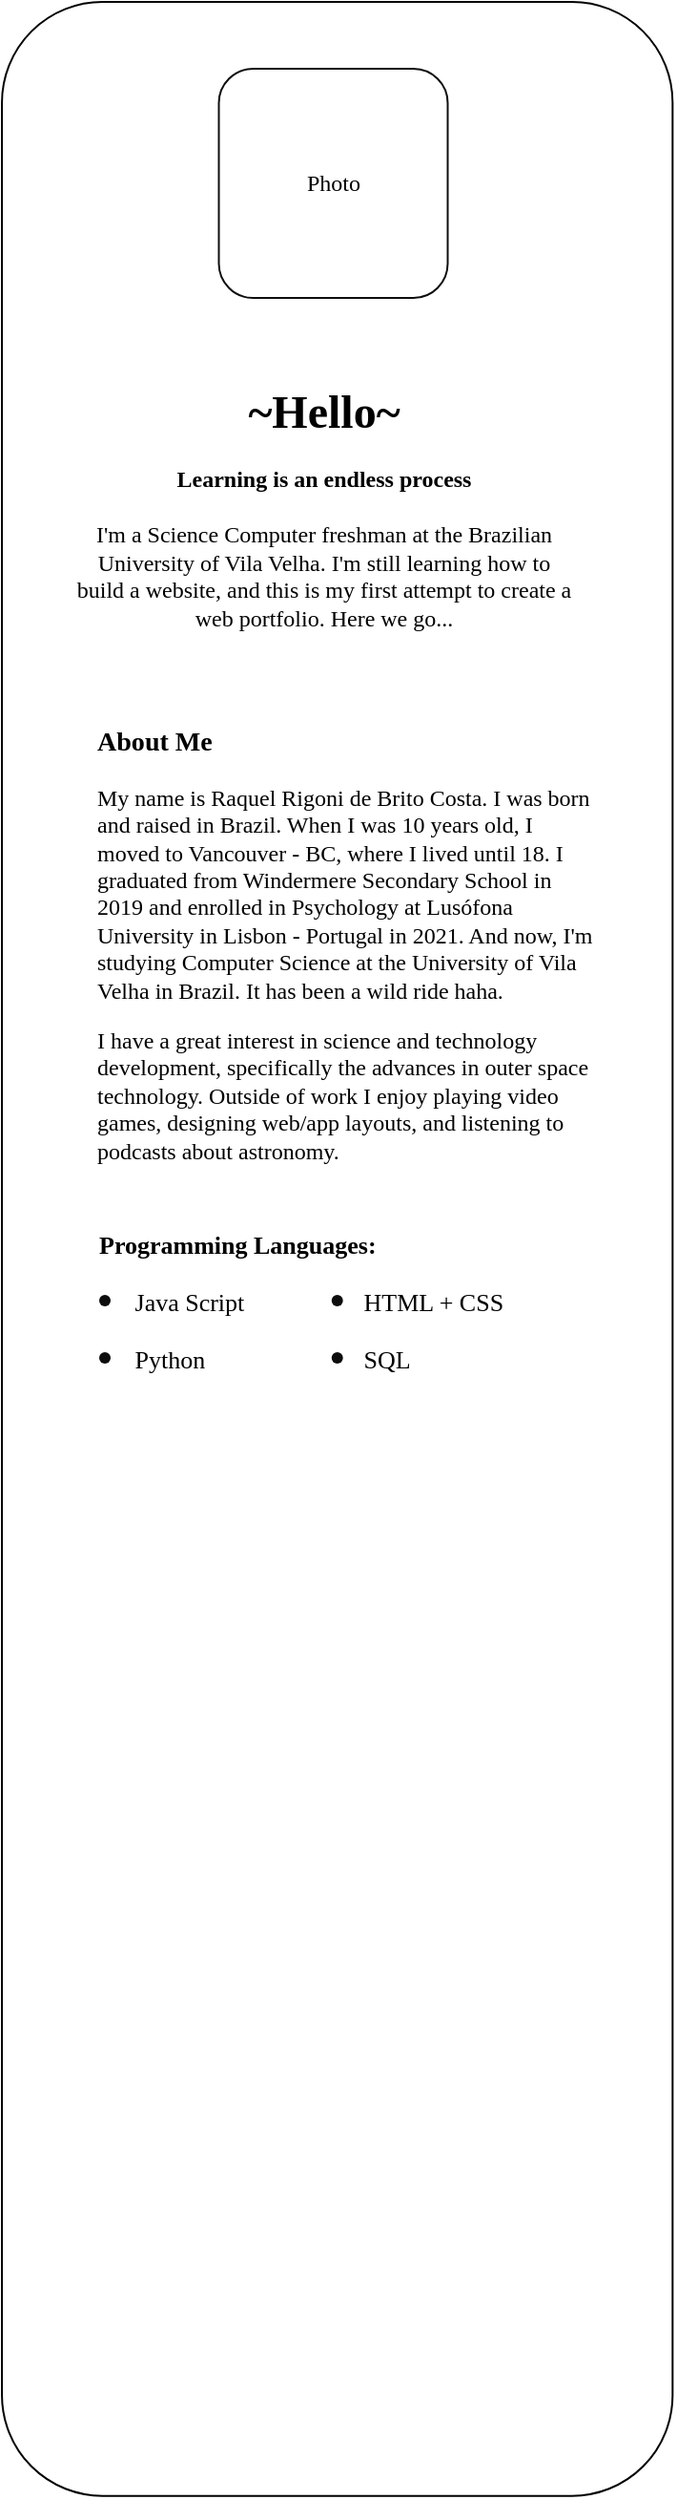 <mxfile version="20.2.5" type="github">
  <diagram id="Zk_9r5JQN1q4R0DaMTSa" name="Page-1">
    <mxGraphModel dx="1038" dy="619" grid="1" gridSize="10" guides="1" tooltips="1" connect="1" arrows="1" fold="1" page="1" pageScale="1" pageWidth="827" pageHeight="1169" math="0" shadow="0">
      <root>
        <mxCell id="0" />
        <mxCell id="1" parent="0" />
        <mxCell id="GfLxlEOh-HePHIYTMGW_-10" value="" style="rounded=1;whiteSpace=wrap;html=1;rotation=90;shadow=0;glass=0;sketch=0;gradientDirection=east;fontColor=none;noLabel=1;" vertex="1" parent="1">
          <mxGeometry x="-232.07" y="522.1" width="1305.85" height="351.66" as="geometry" />
        </mxCell>
        <mxCell id="GfLxlEOh-HePHIYTMGW_-25" value="&lt;h1 style=&quot;&quot;&gt;~Hello~&lt;/h1&gt;&lt;div style=&quot;&quot;&gt;&lt;br&gt;&lt;/div&gt;&lt;p style=&quot;&quot;&gt;I&#39;m a Science Computer freshman at the Brazilian University of Vila Velha. I&#39;m still learning how to build a website, and this is my first attempt to create a web portfolio. Here we go...&lt;/p&gt;" style="text;html=1;spacing=5;spacingTop=-20;whiteSpace=wrap;overflow=hidden;rounded=0;opacity=95;fontFamily=Times New Roman;align=center;fontColor=default;" vertex="1" parent="1">
          <mxGeometry x="279" y="240" width="270" height="170" as="geometry" />
        </mxCell>
        <mxCell id="GfLxlEOh-HePHIYTMGW_-26" value="&lt;h4&gt;Learning is an endless process&lt;/h4&gt;" style="text;html=1;strokeColor=none;fillColor=none;align=center;verticalAlign=middle;whiteSpace=wrap;rounded=0;fontFamily=Times New Roman;opacity=95;fontColor=default;" vertex="1" parent="1">
          <mxGeometry x="334" y="280" width="160" height="30" as="geometry" />
        </mxCell>
        <mxCell id="GfLxlEOh-HePHIYTMGW_-28" value="" style="rounded=1;whiteSpace=wrap;html=1;shadow=0;glass=0;sketch=0;fontFamily=Times New Roman;fontColor=#000000;strokeColor=default;strokeWidth=1;fillColor=none;gradientColor=#28169C;gradientDirection=east;opacity=95;" vertex="1" parent="1">
          <mxGeometry x="358.76" y="80" width="120" height="120" as="geometry" />
        </mxCell>
        <mxCell id="GfLxlEOh-HePHIYTMGW_-29" value="Photo" style="text;html=1;strokeColor=none;fillColor=none;align=center;verticalAlign=middle;whiteSpace=wrap;rounded=0;shadow=0;glass=0;sketch=0;fontFamily=Times New Roman;fontColor=default;opacity=95;" vertex="1" parent="1">
          <mxGeometry x="388.76" y="125" width="60" height="30" as="geometry" />
        </mxCell>
        <mxCell id="GfLxlEOh-HePHIYTMGW_-31" value="&lt;h3 style=&quot;&quot;&gt;About Me&lt;/h3&gt;&lt;p style=&quot;&quot;&gt;My name is Raquel Rigoni de Brito Costa. I was born and raised in Brazil. When I was 10 years old, I moved to Vancouver - BC, where I lived until 18. I graduated from Windermere Secondary School in 2019 and enrolled in Psychology at Lusófona University in Lisbon - Portugal in 2021. And now, I&#39;m studying Computer Science at the University of Vila Velha in Brazil. It has been a wild ride haha.&amp;nbsp;&lt;br&gt;&lt;/p&gt;&lt;p&gt;I have a great interest in science and technology development, specifically the advances in outer space technology.&amp;nbsp;Outside of work I enjoy playing video games, designing web/app layouts, and listening to podcasts about astronomy.&lt;br&gt;&lt;/p&gt;&lt;div&gt;&lt;br&gt;&lt;/div&gt;" style="text;html=1;strokeColor=none;fillColor=none;spacing=5;spacingTop=-20;whiteSpace=wrap;overflow=hidden;rounded=0;shadow=0;glass=0;sketch=0;fontFamily=Times New Roman;fontColor=default;opacity=95;align=left;" vertex="1" parent="1">
          <mxGeometry x="290" y="420" width="270" height="240" as="geometry" />
        </mxCell>
        <mxCell id="GfLxlEOh-HePHIYTMGW_-32" value="Programming Languages:" style="text;strokeColor=none;fillColor=none;align=left;verticalAlign=middle;spacingLeft=4;spacingRight=4;overflow=hidden;points=[[0,0.5],[1,0.5]];portConstraint=eastwest;rotatable=0;shadow=0;glass=0;sketch=0;fontFamily=Times New Roman;fontColor=default;opacity=95;fontStyle=1;fontSize=13;" vertex="1" parent="1">
          <mxGeometry x="290" y="680" width="160" height="30" as="geometry" />
        </mxCell>
        <mxCell id="GfLxlEOh-HePHIYTMGW_-33" value="Java Script" style="text;strokeColor=none;fillColor=none;align=left;verticalAlign=middle;spacingLeft=4;spacingRight=4;overflow=hidden;points=[[0,0.5],[1,0.5]];portConstraint=eastwest;rotatable=0;shadow=0;glass=0;sketch=0;fontFamily=Times New Roman;fontSize=13;fontColor=default;opacity=95;" vertex="1" parent="1">
          <mxGeometry x="308.76" y="710" width="80" height="30" as="geometry" />
        </mxCell>
        <mxCell id="GfLxlEOh-HePHIYTMGW_-34" value="Python" style="text;strokeColor=none;fillColor=none;align=left;verticalAlign=middle;spacingLeft=4;spacingRight=4;overflow=hidden;points=[[0,0.5],[1,0.5]];portConstraint=eastwest;rotatable=0;shadow=0;glass=0;sketch=0;fontFamily=Times New Roman;fontSize=13;fontColor=default;opacity=95;" vertex="1" parent="1">
          <mxGeometry x="308.76" y="740" width="80" height="30" as="geometry" />
        </mxCell>
        <mxCell id="GfLxlEOh-HePHIYTMGW_-35" value="HTML + CSS" style="text;strokeColor=none;fillColor=none;align=left;verticalAlign=middle;spacingLeft=4;spacingRight=4;overflow=hidden;points=[[0,0.5],[1,0.5]];portConstraint=eastwest;rotatable=0;shadow=0;glass=0;sketch=0;fontFamily=Times New Roman;fontSize=13;fontColor=default;opacity=95;" vertex="1" parent="1">
          <mxGeometry x="428.76" y="710" width="96" height="30" as="geometry" />
        </mxCell>
        <mxCell id="GfLxlEOh-HePHIYTMGW_-36" value="SQL" style="text;strokeColor=none;fillColor=none;align=left;verticalAlign=middle;spacingLeft=4;spacingRight=4;overflow=hidden;points=[[0,0.5],[1,0.5]];portConstraint=eastwest;rotatable=0;shadow=0;glass=0;sketch=0;fontFamily=Times New Roman;fontSize=13;fontColor=default;opacity=95;" vertex="1" parent="1">
          <mxGeometry x="428.76" y="740" width="80" height="30" as="geometry" />
        </mxCell>
        <mxCell id="GfLxlEOh-HePHIYTMGW_-39" value="" style="shape=waypoint;sketch=0;fillStyle=solid;size=6;pointerEvents=1;points=[];fillColor=none;resizable=0;rotatable=0;perimeter=centerPerimeter;snapToPoint=1;shadow=0;glass=0;fontFamily=Times New Roman;fontSize=13;fontColor=default;strokeColor=default;strokeWidth=1;opacity=95;" vertex="1" parent="1">
          <mxGeometry x="400.86" y="705" width="40" height="40" as="geometry" />
        </mxCell>
        <mxCell id="GfLxlEOh-HePHIYTMGW_-40" value="" style="shape=waypoint;sketch=0;fillStyle=solid;size=6;pointerEvents=1;points=[];fillColor=none;resizable=0;rotatable=0;perimeter=centerPerimeter;snapToPoint=1;shadow=0;glass=0;fontFamily=Times New Roman;fontSize=13;fontColor=default;strokeColor=default;strokeWidth=1;opacity=95;" vertex="1" parent="1">
          <mxGeometry x="400.86" y="735" width="40" height="40" as="geometry" />
        </mxCell>
        <mxCell id="GfLxlEOh-HePHIYTMGW_-41" value="" style="shape=waypoint;sketch=0;fillStyle=solid;size=6;pointerEvents=1;points=[];fillColor=none;resizable=0;rotatable=0;perimeter=centerPerimeter;snapToPoint=1;shadow=0;glass=0;fontFamily=Times New Roman;fontSize=13;fontColor=default;strokeColor=default;strokeWidth=1;opacity=95;" vertex="1" parent="1">
          <mxGeometry x="279" y="735" width="40" height="40" as="geometry" />
        </mxCell>
        <mxCell id="GfLxlEOh-HePHIYTMGW_-44" value="" style="shape=waypoint;sketch=0;fillStyle=solid;size=6;pointerEvents=1;points=[];fillColor=none;resizable=0;rotatable=0;perimeter=centerPerimeter;snapToPoint=1;shadow=0;glass=0;fontFamily=Times New Roman;fontSize=13;fontColor=default;strokeColor=default;strokeWidth=1;opacity=95;" vertex="1" parent="1">
          <mxGeometry x="279" y="705" width="40" height="40" as="geometry" />
        </mxCell>
      </root>
    </mxGraphModel>
  </diagram>
</mxfile>
